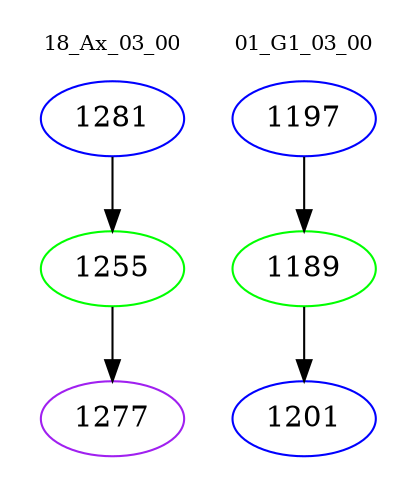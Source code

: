 digraph{
subgraph cluster_0 {
color = white
label = "18_Ax_03_00";
fontsize=10;
T0_1281 [label="1281", color="blue"]
T0_1281 -> T0_1255 [color="black"]
T0_1255 [label="1255", color="green"]
T0_1255 -> T0_1277 [color="black"]
T0_1277 [label="1277", color="purple"]
}
subgraph cluster_1 {
color = white
label = "01_G1_03_00";
fontsize=10;
T1_1197 [label="1197", color="blue"]
T1_1197 -> T1_1189 [color="black"]
T1_1189 [label="1189", color="green"]
T1_1189 -> T1_1201 [color="black"]
T1_1201 [label="1201", color="blue"]
}
}
